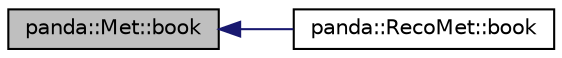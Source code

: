 digraph "panda::Met::book"
{
 // INTERACTIVE_SVG=YES
  edge [fontname="Helvetica",fontsize="10",labelfontname="Helvetica",labelfontsize="10"];
  node [fontname="Helvetica",fontsize="10",shape=record];
  rankdir="LR";
  Node1 [label="panda::Met::book",height=0.2,width=0.4,color="black", fillcolor="grey75", style="filled" fontcolor="black"];
  Node1 -> Node2 [dir="back",color="midnightblue",fontsize="10",style="solid"];
  Node2 [label="panda::RecoMet::book",height=0.2,width=0.4,color="black", fillcolor="white", style="filled",URL="$classpanda_1_1RecoMet.html#a3930c94d8aa8e2c46d87d7d55625f1fb",tooltip="Book new branches to the tree corresponding to the variables of this object. "];
}
